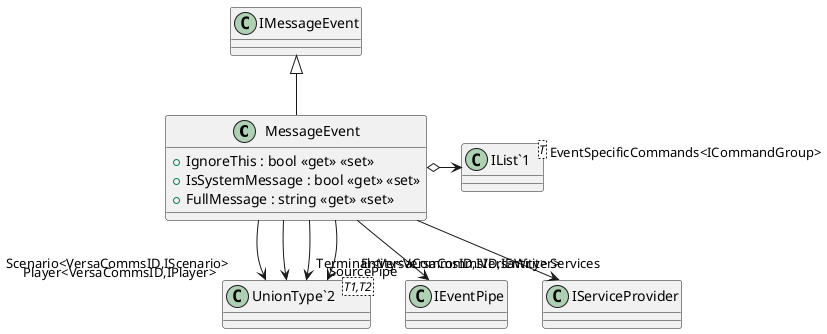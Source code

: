 @startuml
class MessageEvent {
    + IgnoreThis : bool <<get>> <<set>>
    + IsSystemMessage : bool <<get>> <<set>>
    + FullMessage : string <<get>> <<set>>
}
class "UnionType`2"<T1,T2> {
}
class "IList`1"<T> {
}
IMessageEvent <|-- MessageEvent
MessageEvent --> "SourcePipe" IEventPipe
MessageEvent --> "Services" IServiceProvider
MessageEvent --> "Scenario<VersaCommsID,IScenario>" "UnionType`2"
MessageEvent --> "Terminal<VersaCommsID,IVersaWriter>" "UnionType`2"
MessageEvent --> "Player<VersaCommsID,IPlayer>" "UnionType`2"
MessageEvent --> "Entity<VersaCommsID,IEntity>" "UnionType`2"
MessageEvent o-> "EventSpecificCommands<ICommandGroup>" "IList`1"
@enduml
